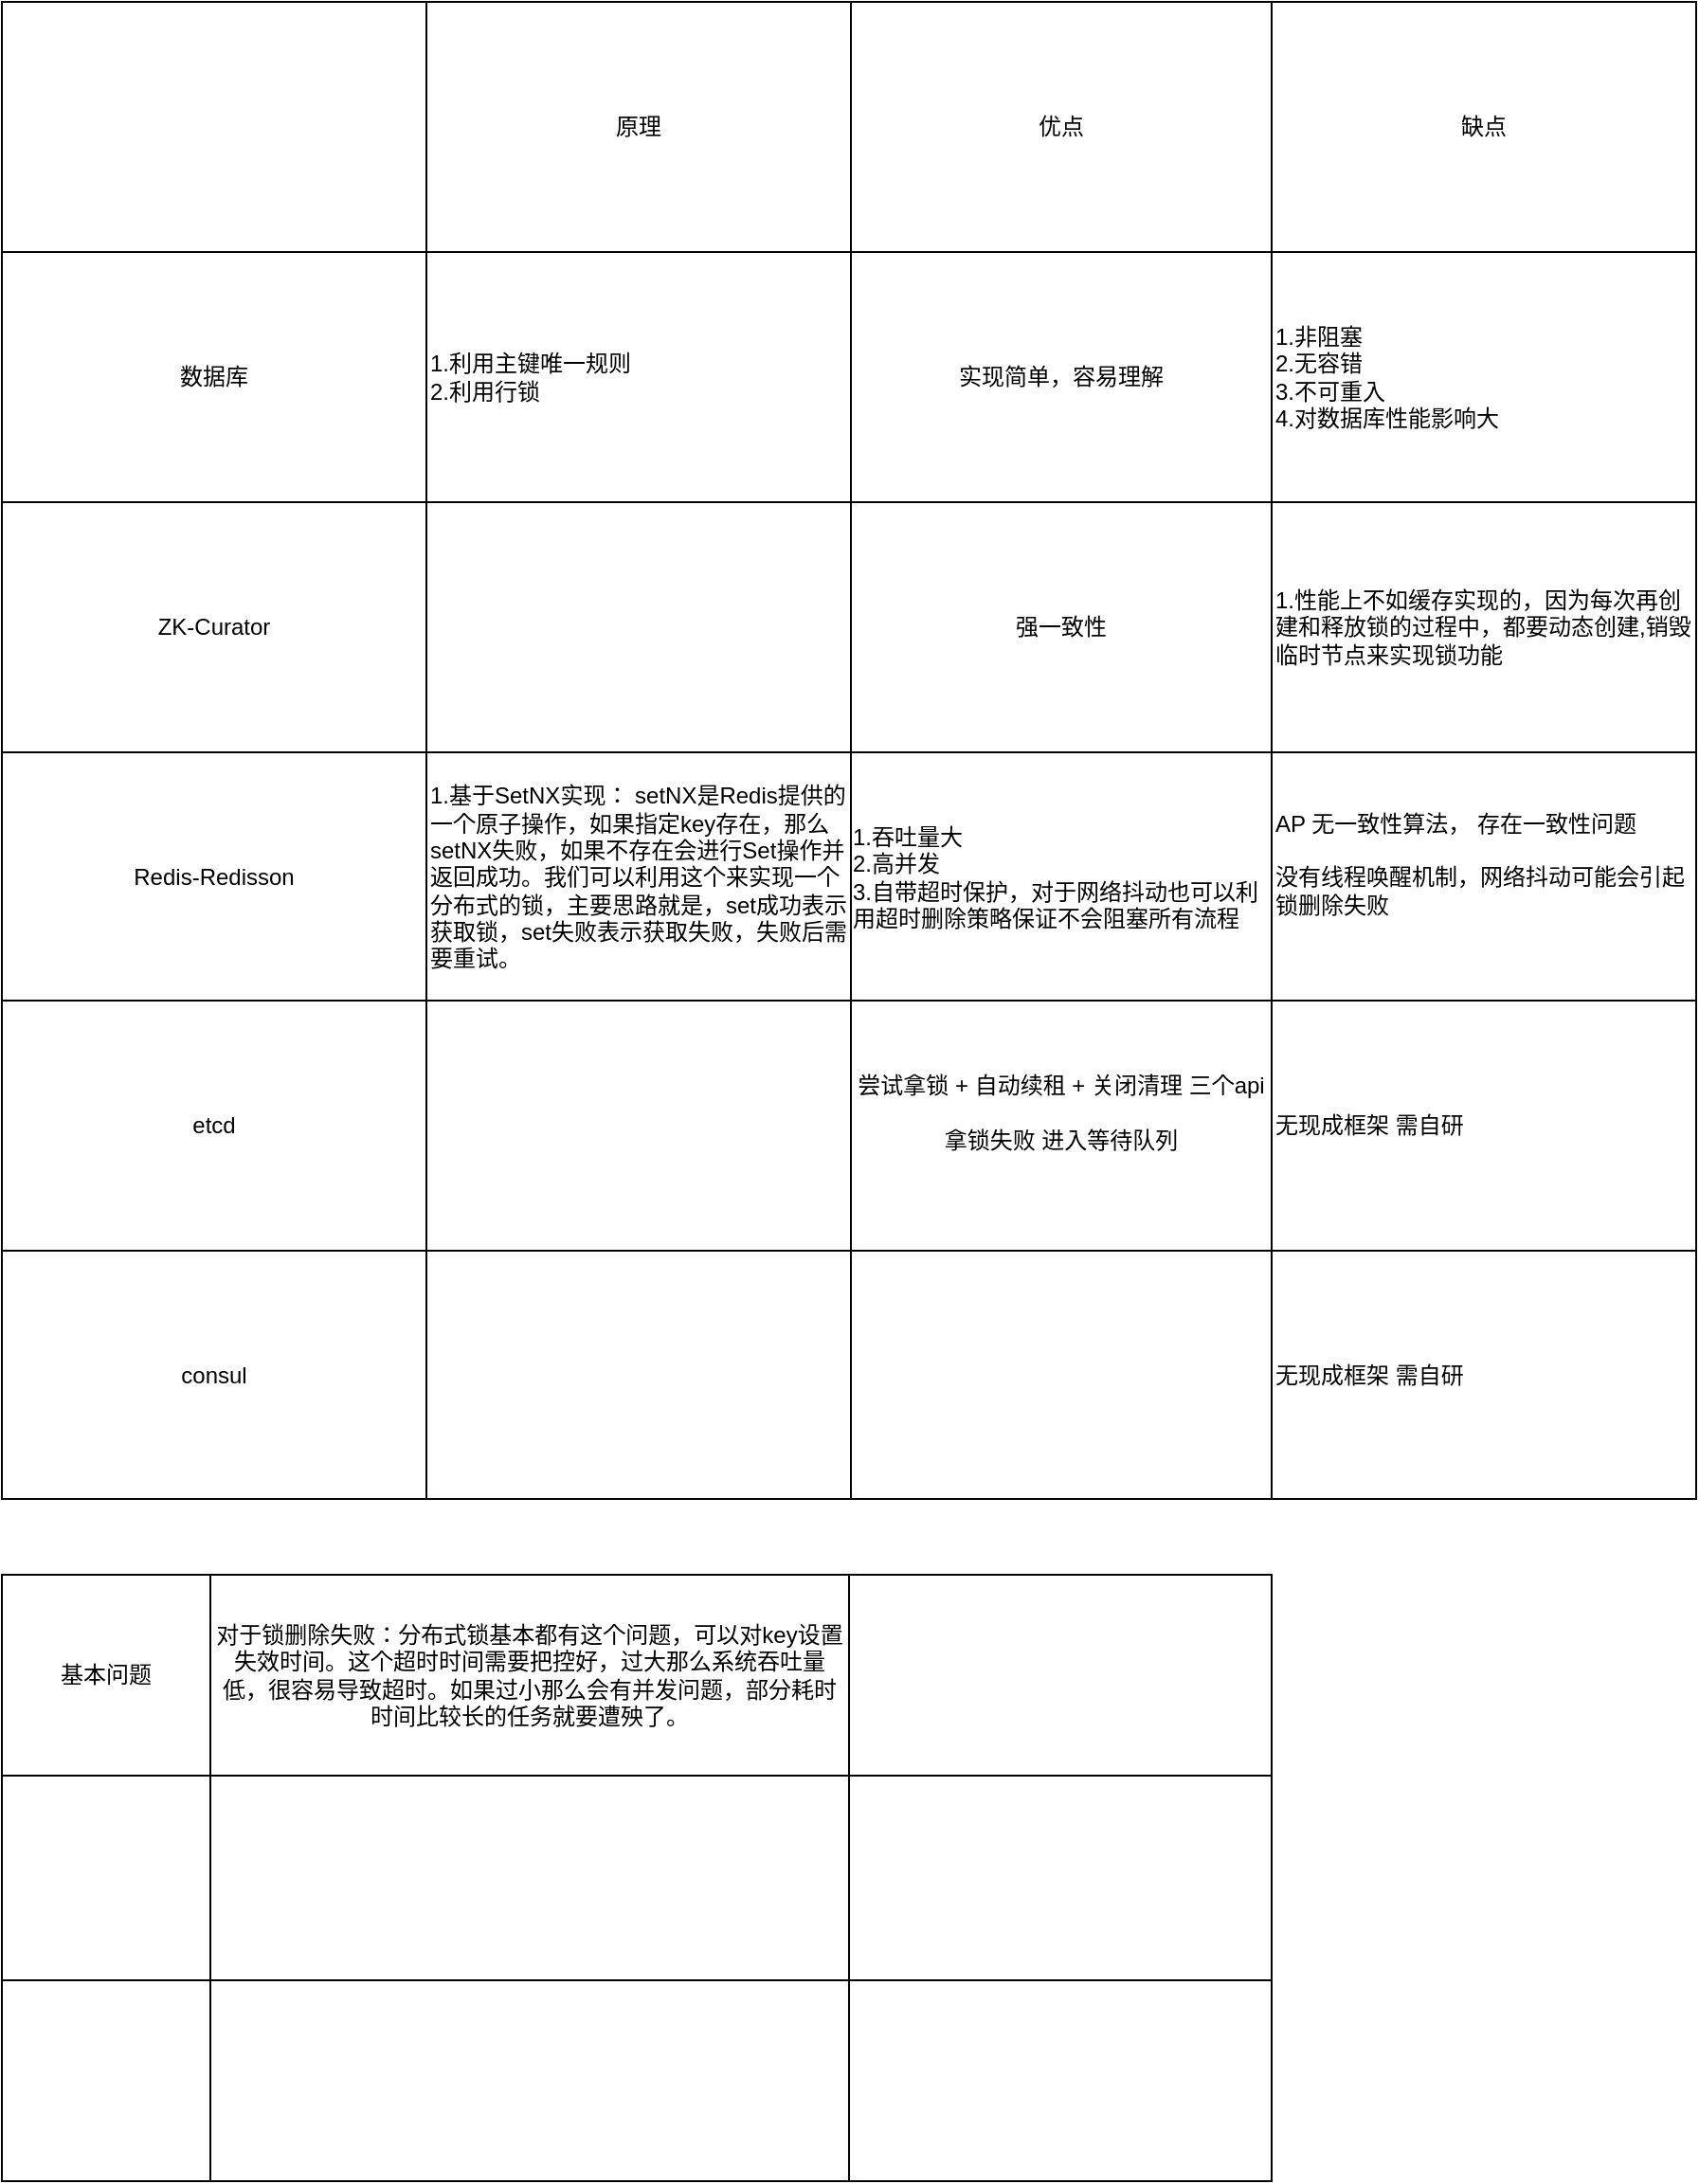 <mxfile version="13.3.9" type="device" pages="6"><diagram id="2sapUihmrrFxIuWPXZXC" name="Main"><mxGraphModel dx="767" dy="465" grid="1" gridSize="10" guides="1" tooltips="1" connect="1" arrows="1" fold="1" page="1" pageScale="1" pageWidth="827" pageHeight="1169" math="0" shadow="0"><root><mxCell id="0"/><mxCell id="1" parent="0"/><mxCell id="EG-Zfkvy1hy_tXoO8RkZ-1" value="" style="shape=table;html=1;whiteSpace=wrap;startSize=0;container=1;collapsible=0;childLayout=tableLayout;" vertex="1" parent="1"><mxGeometry x="10" y="10" width="894" height="790" as="geometry"/></mxCell><mxCell id="7hCXI0mUjRR5fwOpkknB-1" style="shape=partialRectangle;html=1;whiteSpace=wrap;collapsible=0;dropTarget=0;pointerEvents=0;fillColor=none;top=0;left=0;bottom=0;right=0;points=[[0,0.5],[1,0.5]];portConstraint=eastwest;" vertex="1" parent="EG-Zfkvy1hy_tXoO8RkZ-1"><mxGeometry width="894" height="132" as="geometry"/></mxCell><mxCell id="7hCXI0mUjRR5fwOpkknB-2" style="shape=partialRectangle;html=1;whiteSpace=wrap;connectable=0;fillColor=none;top=0;left=0;bottom=0;right=0;overflow=hidden;" vertex="1" parent="7hCXI0mUjRR5fwOpkknB-1"><mxGeometry width="224" height="132" as="geometry"/></mxCell><mxCell id="7hCXI0mUjRR5fwOpkknB-13" value="原理" style="shape=partialRectangle;html=1;whiteSpace=wrap;connectable=0;fillColor=none;top=0;left=0;bottom=0;right=0;overflow=hidden;" vertex="1" parent="7hCXI0mUjRR5fwOpkknB-1"><mxGeometry x="224" width="224" height="132" as="geometry"/></mxCell><mxCell id="7hCXI0mUjRR5fwOpkknB-3" value="优点" style="shape=partialRectangle;html=1;whiteSpace=wrap;connectable=0;fillColor=none;top=0;left=0;bottom=0;right=0;overflow=hidden;" vertex="1" parent="7hCXI0mUjRR5fwOpkknB-1"><mxGeometry x="448" width="222" height="132" as="geometry"/></mxCell><mxCell id="7hCXI0mUjRR5fwOpkknB-4" value="缺点" style="shape=partialRectangle;html=1;whiteSpace=wrap;connectable=0;fillColor=none;top=0;left=0;bottom=0;right=0;overflow=hidden;" vertex="1" parent="7hCXI0mUjRR5fwOpkknB-1"><mxGeometry x="670" width="224" height="132" as="geometry"/></mxCell><mxCell id="EG-Zfkvy1hy_tXoO8RkZ-2" value="" style="shape=partialRectangle;html=1;whiteSpace=wrap;collapsible=0;dropTarget=0;pointerEvents=0;fillColor=none;top=0;left=0;bottom=0;right=0;points=[[0,0.5],[1,0.5]];portConstraint=eastwest;" vertex="1" parent="EG-Zfkvy1hy_tXoO8RkZ-1"><mxGeometry y="132" width="894" height="132" as="geometry"/></mxCell><mxCell id="EG-Zfkvy1hy_tXoO8RkZ-3" value="数据库" style="shape=partialRectangle;html=1;whiteSpace=wrap;connectable=0;fillColor=none;top=0;left=0;bottom=0;right=0;overflow=hidden;" vertex="1" parent="EG-Zfkvy1hy_tXoO8RkZ-2"><mxGeometry width="224" height="132" as="geometry"/></mxCell><mxCell id="7hCXI0mUjRR5fwOpkknB-14" value="1.利用主键唯一规则&lt;br&gt;2.利用行锁" style="shape=partialRectangle;html=1;whiteSpace=wrap;connectable=0;fillColor=none;top=0;left=0;bottom=0;right=0;overflow=hidden;align=left;" vertex="1" parent="EG-Zfkvy1hy_tXoO8RkZ-2"><mxGeometry x="224" width="224" height="132" as="geometry"/></mxCell><mxCell id="EG-Zfkvy1hy_tXoO8RkZ-4" value="实现简单，容易理解&lt;br&gt;" style="shape=partialRectangle;html=1;whiteSpace=wrap;connectable=0;fillColor=none;top=0;left=0;bottom=0;right=0;overflow=hidden;" vertex="1" parent="EG-Zfkvy1hy_tXoO8RkZ-2"><mxGeometry x="448" width="222" height="132" as="geometry"/></mxCell><mxCell id="EG-Zfkvy1hy_tXoO8RkZ-5" value="1.非阻塞&lt;br&gt;2.无容错&lt;br&gt;3.不可重入&lt;br&gt;4.对数据库性能影响大" style="shape=partialRectangle;html=1;whiteSpace=wrap;connectable=0;fillColor=none;top=0;left=0;bottom=0;right=0;overflow=hidden;align=left;" vertex="1" parent="EG-Zfkvy1hy_tXoO8RkZ-2"><mxGeometry x="670" width="224" height="132" as="geometry"/></mxCell><mxCell id="EG-Zfkvy1hy_tXoO8RkZ-6" value="" style="shape=partialRectangle;html=1;whiteSpace=wrap;collapsible=0;dropTarget=0;pointerEvents=0;fillColor=none;top=0;left=0;bottom=0;right=0;points=[[0,0.5],[1,0.5]];portConstraint=eastwest;" vertex="1" parent="EG-Zfkvy1hy_tXoO8RkZ-1"><mxGeometry y="264" width="894" height="132" as="geometry"/></mxCell><mxCell id="EG-Zfkvy1hy_tXoO8RkZ-7" value="ZK-Curator" style="shape=partialRectangle;html=1;whiteSpace=wrap;connectable=0;fillColor=none;top=0;left=0;bottom=0;right=0;overflow=hidden;" vertex="1" parent="EG-Zfkvy1hy_tXoO8RkZ-6"><mxGeometry width="224" height="132" as="geometry"/></mxCell><mxCell id="7hCXI0mUjRR5fwOpkknB-15" style="shape=partialRectangle;html=1;whiteSpace=wrap;connectable=0;fillColor=none;top=0;left=0;bottom=0;right=0;overflow=hidden;" vertex="1" parent="EG-Zfkvy1hy_tXoO8RkZ-6"><mxGeometry x="224" width="224" height="132" as="geometry"/></mxCell><mxCell id="EG-Zfkvy1hy_tXoO8RkZ-8" value="强一致性" style="shape=partialRectangle;html=1;whiteSpace=wrap;connectable=0;fillColor=none;top=0;left=0;bottom=0;right=0;overflow=hidden;" vertex="1" parent="EG-Zfkvy1hy_tXoO8RkZ-6"><mxGeometry x="448" width="222" height="132" as="geometry"/></mxCell><mxCell id="EG-Zfkvy1hy_tXoO8RkZ-9" value="1.性能上不如缓存实现的，因为每次再创建和释放锁的过程中，都要动态创建,销毁临时节点来实现锁功能" style="shape=partialRectangle;html=1;whiteSpace=wrap;connectable=0;fillColor=none;top=0;left=0;bottom=0;right=0;overflow=hidden;align=left;" vertex="1" parent="EG-Zfkvy1hy_tXoO8RkZ-6"><mxGeometry x="670" width="224" height="132" as="geometry"/></mxCell><mxCell id="EG-Zfkvy1hy_tXoO8RkZ-10" value="" style="shape=partialRectangle;html=1;whiteSpace=wrap;collapsible=0;dropTarget=0;pointerEvents=0;fillColor=none;top=0;left=0;bottom=0;right=0;points=[[0,0.5],[1,0.5]];portConstraint=eastwest;" vertex="1" parent="EG-Zfkvy1hy_tXoO8RkZ-1"><mxGeometry y="396" width="894" height="131" as="geometry"/></mxCell><mxCell id="EG-Zfkvy1hy_tXoO8RkZ-11" value="Redis-Redisson" style="shape=partialRectangle;html=1;whiteSpace=wrap;connectable=0;fillColor=none;top=0;left=0;bottom=0;right=0;overflow=hidden;" vertex="1" parent="EG-Zfkvy1hy_tXoO8RkZ-10"><mxGeometry width="224" height="131" as="geometry"/></mxCell><mxCell id="7hCXI0mUjRR5fwOpkknB-16" value="1.基于SetNX实现：&amp;nbsp;setNX是Redis提供的一个原子操作，如果指定key存在，那么setNX失败，如果不存在会进行Set操作并返回成功。我们可以利用这个来实现一个分布式的锁，主要思路就是，set成功表示获取锁，set失败表示获取失败，失败后需要重试。" style="shape=partialRectangle;html=1;whiteSpace=wrap;connectable=0;fillColor=none;top=0;left=0;bottom=0;right=0;overflow=hidden;align=left;" vertex="1" parent="EG-Zfkvy1hy_tXoO8RkZ-10"><mxGeometry x="224" width="224" height="131" as="geometry"/></mxCell><mxCell id="EG-Zfkvy1hy_tXoO8RkZ-12" value="&lt;div style=&quot;text-align: left&quot;&gt;&lt;span&gt;1.吞吐量大&lt;/span&gt;&lt;/div&gt;&lt;div style=&quot;text-align: left&quot;&gt;&lt;span&gt;2.高并发&lt;/span&gt;&lt;/div&gt;&lt;div style=&quot;text-align: left&quot;&gt;&lt;span&gt;3.自带超时保护，对于网络抖动也可以利用超时删除策略保证不会阻塞所有流程&lt;/span&gt;&lt;/div&gt;" style="shape=partialRectangle;html=1;whiteSpace=wrap;connectable=0;fillColor=none;top=0;left=0;bottom=0;right=0;overflow=hidden;" vertex="1" parent="EG-Zfkvy1hy_tXoO8RkZ-10"><mxGeometry x="448" width="222" height="131" as="geometry"/></mxCell><mxCell id="EG-Zfkvy1hy_tXoO8RkZ-13" value="AP 无一致性算法， 存在一致性问题&lt;br&gt;&lt;br&gt;没有线程唤醒机制，网络抖动可能会引起锁删除失败&lt;br&gt;&lt;br&gt;" style="shape=partialRectangle;html=1;whiteSpace=wrap;connectable=0;fillColor=none;top=0;left=0;bottom=0;right=0;overflow=hidden;align=left;" vertex="1" parent="EG-Zfkvy1hy_tXoO8RkZ-10"><mxGeometry x="670" width="224" height="131" as="geometry"/></mxCell><mxCell id="7hCXI0mUjRR5fwOpkknB-9" style="shape=partialRectangle;html=1;whiteSpace=wrap;collapsible=0;dropTarget=0;pointerEvents=0;fillColor=none;top=0;left=0;bottom=0;right=0;points=[[0,0.5],[1,0.5]];portConstraint=eastwest;" vertex="1" parent="EG-Zfkvy1hy_tXoO8RkZ-1"><mxGeometry y="527" width="894" height="132" as="geometry"/></mxCell><mxCell id="7hCXI0mUjRR5fwOpkknB-10" value="etcd" style="shape=partialRectangle;html=1;whiteSpace=wrap;connectable=0;fillColor=none;top=0;left=0;bottom=0;right=0;overflow=hidden;" vertex="1" parent="7hCXI0mUjRR5fwOpkknB-9"><mxGeometry width="224" height="132" as="geometry"/></mxCell><mxCell id="7hCXI0mUjRR5fwOpkknB-17" style="shape=partialRectangle;html=1;whiteSpace=wrap;connectable=0;fillColor=none;top=0;left=0;bottom=0;right=0;overflow=hidden;" vertex="1" parent="7hCXI0mUjRR5fwOpkknB-9"><mxGeometry x="224" width="224" height="132" as="geometry"/></mxCell><mxCell id="7hCXI0mUjRR5fwOpkknB-11" value="&lt;div&gt;尝试拿锁 + 自动续租 + 关闭清理 三个api&lt;/div&gt;&lt;div&gt;&lt;br&gt;&lt;/div&gt;&lt;div&gt;拿锁失败 进入等待队列&lt;/div&gt;&lt;div&gt;&lt;br&gt;&lt;/div&gt;" style="shape=partialRectangle;html=1;whiteSpace=wrap;connectable=0;fillColor=none;top=0;left=0;bottom=0;right=0;overflow=hidden;" vertex="1" parent="7hCXI0mUjRR5fwOpkknB-9"><mxGeometry x="448" width="222" height="132" as="geometry"/></mxCell><mxCell id="7hCXI0mUjRR5fwOpkknB-12" value="无现成框架 需自研" style="shape=partialRectangle;html=1;whiteSpace=wrap;connectable=0;fillColor=none;top=0;left=0;bottom=0;right=0;overflow=hidden;align=left;" vertex="1" parent="7hCXI0mUjRR5fwOpkknB-9"><mxGeometry x="670" width="224" height="132" as="geometry"/></mxCell><mxCell id="7hCXI0mUjRR5fwOpkknB-5" style="shape=partialRectangle;html=1;whiteSpace=wrap;collapsible=0;dropTarget=0;pointerEvents=0;fillColor=none;top=0;left=0;bottom=0;right=0;points=[[0,0.5],[1,0.5]];portConstraint=eastwest;" vertex="1" parent="EG-Zfkvy1hy_tXoO8RkZ-1"><mxGeometry y="659" width="894" height="131" as="geometry"/></mxCell><mxCell id="7hCXI0mUjRR5fwOpkknB-6" value="consul" style="shape=partialRectangle;html=1;whiteSpace=wrap;connectable=0;fillColor=none;top=0;left=0;bottom=0;right=0;overflow=hidden;" vertex="1" parent="7hCXI0mUjRR5fwOpkknB-5"><mxGeometry width="224" height="131" as="geometry"/></mxCell><mxCell id="7hCXI0mUjRR5fwOpkknB-18" style="shape=partialRectangle;html=1;whiteSpace=wrap;connectable=0;fillColor=none;top=0;left=0;bottom=0;right=0;overflow=hidden;" vertex="1" parent="7hCXI0mUjRR5fwOpkknB-5"><mxGeometry x="224" width="224" height="131" as="geometry"/></mxCell><mxCell id="7hCXI0mUjRR5fwOpkknB-7" style="shape=partialRectangle;html=1;whiteSpace=wrap;connectable=0;fillColor=none;top=0;left=0;bottom=0;right=0;overflow=hidden;" vertex="1" parent="7hCXI0mUjRR5fwOpkknB-5"><mxGeometry x="448" width="222" height="131" as="geometry"/></mxCell><mxCell id="7hCXI0mUjRR5fwOpkknB-8" value="&lt;span&gt;无现成框架 需自研&lt;/span&gt;" style="shape=partialRectangle;html=1;whiteSpace=wrap;connectable=0;fillColor=none;top=0;left=0;bottom=0;right=0;overflow=hidden;align=left;" vertex="1" parent="7hCXI0mUjRR5fwOpkknB-5"><mxGeometry x="670" width="224" height="131" as="geometry"/></mxCell><mxCell id="7hCXI0mUjRR5fwOpkknB-19" value="" style="shape=table;html=1;whiteSpace=wrap;startSize=0;container=1;collapsible=0;childLayout=tableLayout;" vertex="1" parent="1"><mxGeometry x="10" y="840" width="670" height="320" as="geometry"/></mxCell><mxCell id="7hCXI0mUjRR5fwOpkknB-20" value="" style="shape=partialRectangle;html=1;whiteSpace=wrap;collapsible=0;dropTarget=0;pointerEvents=0;fillColor=none;top=0;left=0;bottom=0;right=0;points=[[0,0.5],[1,0.5]];portConstraint=eastwest;" vertex="1" parent="7hCXI0mUjRR5fwOpkknB-19"><mxGeometry width="670" height="106" as="geometry"/></mxCell><mxCell id="7hCXI0mUjRR5fwOpkknB-21" value="基本问题" style="shape=partialRectangle;html=1;whiteSpace=wrap;connectable=0;fillColor=none;top=0;left=0;bottom=0;right=0;overflow=hidden;" vertex="1" parent="7hCXI0mUjRR5fwOpkknB-20"><mxGeometry width="110" height="106" as="geometry"/></mxCell><mxCell id="7hCXI0mUjRR5fwOpkknB-22" value="对于锁删除失败：分布式锁基本都有这个问题，可以对key设置失效时间。这个超时时间需要把控好，过大那么系统吞吐量低，很容易导致超时。如果过小那么会有并发问题，部分耗时时间比较长的任务就要遭殃了。" style="shape=partialRectangle;html=1;whiteSpace=wrap;connectable=0;fillColor=none;top=0;left=0;bottom=0;right=0;overflow=hidden;" vertex="1" parent="7hCXI0mUjRR5fwOpkknB-20"><mxGeometry x="110" width="337" height="106" as="geometry"/></mxCell><mxCell id="7hCXI0mUjRR5fwOpkknB-23" value="" style="shape=partialRectangle;html=1;whiteSpace=wrap;connectable=0;fillColor=none;top=0;left=0;bottom=0;right=0;overflow=hidden;" vertex="1" parent="7hCXI0mUjRR5fwOpkknB-20"><mxGeometry x="447" width="223" height="106" as="geometry"/></mxCell><mxCell id="7hCXI0mUjRR5fwOpkknB-24" value="" style="shape=partialRectangle;html=1;whiteSpace=wrap;collapsible=0;dropTarget=0;pointerEvents=0;fillColor=none;top=0;left=0;bottom=0;right=0;points=[[0,0.5],[1,0.5]];portConstraint=eastwest;" vertex="1" parent="7hCXI0mUjRR5fwOpkknB-19"><mxGeometry y="106" width="670" height="108" as="geometry"/></mxCell><mxCell id="7hCXI0mUjRR5fwOpkknB-25" value="" style="shape=partialRectangle;html=1;whiteSpace=wrap;connectable=0;fillColor=none;top=0;left=0;bottom=0;right=0;overflow=hidden;" vertex="1" parent="7hCXI0mUjRR5fwOpkknB-24"><mxGeometry width="110" height="108" as="geometry"/></mxCell><mxCell id="7hCXI0mUjRR5fwOpkknB-26" value="" style="shape=partialRectangle;html=1;whiteSpace=wrap;connectable=0;fillColor=none;top=0;left=0;bottom=0;right=0;overflow=hidden;" vertex="1" parent="7hCXI0mUjRR5fwOpkknB-24"><mxGeometry x="110" width="337" height="108" as="geometry"/></mxCell><mxCell id="7hCXI0mUjRR5fwOpkknB-27" value="" style="shape=partialRectangle;html=1;whiteSpace=wrap;connectable=0;fillColor=none;top=0;left=0;bottom=0;right=0;overflow=hidden;" vertex="1" parent="7hCXI0mUjRR5fwOpkknB-24"><mxGeometry x="447" width="223" height="108" as="geometry"/></mxCell><mxCell id="7hCXI0mUjRR5fwOpkknB-28" value="" style="shape=partialRectangle;html=1;whiteSpace=wrap;collapsible=0;dropTarget=0;pointerEvents=0;fillColor=none;top=0;left=0;bottom=0;right=0;points=[[0,0.5],[1,0.5]];portConstraint=eastwest;" vertex="1" parent="7hCXI0mUjRR5fwOpkknB-19"><mxGeometry y="214" width="670" height="106" as="geometry"/></mxCell><mxCell id="7hCXI0mUjRR5fwOpkknB-29" value="" style="shape=partialRectangle;html=1;whiteSpace=wrap;connectable=0;fillColor=none;top=0;left=0;bottom=0;right=0;overflow=hidden;" vertex="1" parent="7hCXI0mUjRR5fwOpkknB-28"><mxGeometry width="110" height="106" as="geometry"/></mxCell><mxCell id="7hCXI0mUjRR5fwOpkknB-30" value="" style="shape=partialRectangle;html=1;whiteSpace=wrap;connectable=0;fillColor=none;top=0;left=0;bottom=0;right=0;overflow=hidden;" vertex="1" parent="7hCXI0mUjRR5fwOpkknB-28"><mxGeometry x="110" width="337" height="106" as="geometry"/></mxCell><mxCell id="7hCXI0mUjRR5fwOpkknB-31" value="" style="shape=partialRectangle;html=1;whiteSpace=wrap;connectable=0;fillColor=none;top=0;left=0;bottom=0;right=0;overflow=hidden;" vertex="1" parent="7hCXI0mUjRR5fwOpkknB-28"><mxGeometry x="447" width="223" height="106" as="geometry"/></mxCell></root></mxGraphModel></diagram><diagram id="DAmjyyVPTUL0T6BzKS_8" name="数据库-唯一索引"><mxGraphModel dx="767" dy="465" grid="1" gridSize="10" guides="1" tooltips="1" connect="1" arrows="1" fold="1" page="1" pageScale="1" pageWidth="827" pageHeight="1169" math="0" shadow="0"><root><mxCell id="JBeVbGtBRNHeULAoN06l-0"/><mxCell id="JBeVbGtBRNHeULAoN06l-1" parent="JBeVbGtBRNHeULAoN06l-0"/></root></mxGraphModel></diagram><diagram id="BVB5fHYl4Q4JGgIHqrAi" name="ZK-Curator"><mxGraphModel dx="767" dy="465" grid="1" gridSize="10" guides="1" tooltips="1" connect="1" arrows="1" fold="1" page="1" pageScale="1" pageWidth="827" pageHeight="1169" math="0" shadow="0"><root><mxCell id="v48M-rbstX-M9nS9iaFh-0"/><mxCell id="v48M-rbstX-M9nS9iaFh-1" parent="v48M-rbstX-M9nS9iaFh-0"/><mxCell id="blxCe8-eZ5w2QX_nCGu4-17" value="" style="rounded=0;whiteSpace=wrap;html=1;strokeColor=#000000;fillColor=#ffffff;" vertex="1" parent="v48M-rbstX-M9nS9iaFh-1"><mxGeometry x="10" y="260" width="350" height="300" as="geometry"/></mxCell><mxCell id="blxCe8-eZ5w2QX_nCGu4-0" value="&lt;h1&gt;设计思路&lt;/h1&gt;&lt;p&gt;1. 客户端调用createNode方法在locker下创建临时顺序节点.&lt;/p&gt;&lt;p&gt;2. 然后调用getChildren(“lockpath”)来获取lockpath下面的所有子节点，注意此时不用设置任何Watcher。&lt;/p&gt;&lt;p&gt;3. 客户端获取到所有的子节点path之后，如果发现自己在之前创建的子节点序号最小，那么就认为该客户端获取到了锁。如果发现自己创建的节点并非lockpath所有子节点中最小的，说明自己还没有获取到锁，此时客户端需要找到比自己小的那个节点，然后对其调用exist()方法，同时对其注册事件监听器。&lt;/p&gt;&lt;p&gt;4. 当这个被关注的节点删除，则客户端的Watcher会收到相应通知，此时再次判断自己创建的节点是否是lockpath子节点中序号最小的，如果是则获取到了锁，如果不是则重复以上步骤继续获取到比自己小的一个节点并注册监听。&lt;/p&gt;&lt;p&gt;5. 释放锁的时候删除该临时节点。&lt;/p&gt;" style="text;html=1;spacing=5;spacingTop=-20;whiteSpace=wrap;overflow=hidden;rounded=0;fillColor=#ffffff;strokeColor=#000000;" vertex="1" parent="v48M-rbstX-M9nS9iaFh-1"><mxGeometry x="10" y="10" width="670" height="230" as="geometry"/></mxCell><mxCell id="blxCe8-eZ5w2QX_nCGu4-9" style="edgeStyle=orthogonalEdgeStyle;rounded=0;orthogonalLoop=1;jettySize=auto;html=1;exitX=0.5;exitY=1;exitDx=0;exitDy=0;entryX=0;entryY=0.5;entryDx=0;entryDy=0;" edge="1" parent="v48M-rbstX-M9nS9iaFh-1" source="blxCe8-eZ5w2QX_nCGu4-1" target="blxCe8-eZ5w2QX_nCGu4-2"><mxGeometry relative="1" as="geometry"><Array as="points"><mxPoint x="70" y="340"/></Array></mxGeometry></mxCell><mxCell id="blxCe8-eZ5w2QX_nCGu4-1" value="ZooKeeper" style="rounded=0;whiteSpace=wrap;html=1;strokeColor=#000000;fillColor=#ffffff;" vertex="1" parent="v48M-rbstX-M9nS9iaFh-1"><mxGeometry x="20" y="270" width="100" height="60" as="geometry"/></mxCell><mxCell id="blxCe8-eZ5w2QX_nCGu4-10" style="edgeStyle=orthogonalEdgeStyle;rounded=0;orthogonalLoop=1;jettySize=auto;html=1;exitX=0.5;exitY=1;exitDx=0;exitDy=0;entryX=0;entryY=0.5;entryDx=0;entryDy=0;" edge="1" parent="v48M-rbstX-M9nS9iaFh-1" source="blxCe8-eZ5w2QX_nCGu4-2" target="blxCe8-eZ5w2QX_nCGu4-3"><mxGeometry relative="1" as="geometry"/></mxCell><mxCell id="blxCe8-eZ5w2QX_nCGu4-11" style="edgeStyle=orthogonalEdgeStyle;rounded=0;orthogonalLoop=1;jettySize=auto;html=1;exitX=0.5;exitY=1;exitDx=0;exitDy=0;entryX=0;entryY=0.5;entryDx=0;entryDy=0;" edge="1" parent="v48M-rbstX-M9nS9iaFh-1" source="blxCe8-eZ5w2QX_nCGu4-2" target="blxCe8-eZ5w2QX_nCGu4-4"><mxGeometry relative="1" as="geometry"/></mxCell><mxCell id="blxCe8-eZ5w2QX_nCGu4-12" style="edgeStyle=orthogonalEdgeStyle;rounded=0;orthogonalLoop=1;jettySize=auto;html=1;exitX=0.5;exitY=1;exitDx=0;exitDy=0;entryX=0;entryY=0.5;entryDx=0;entryDy=0;" edge="1" parent="v48M-rbstX-M9nS9iaFh-1" source="blxCe8-eZ5w2QX_nCGu4-2" target="blxCe8-eZ5w2QX_nCGu4-5"><mxGeometry relative="1" as="geometry"/></mxCell><mxCell id="blxCe8-eZ5w2QX_nCGu4-2" value="Lock" style="rounded=0;whiteSpace=wrap;html=1;strokeColor=#000000;fillColor=#ffffff;dashed=1;" vertex="1" parent="v48M-rbstX-M9nS9iaFh-1"><mxGeometry x="160" y="320" width="80" height="40" as="geometry"/></mxCell><mxCell id="blxCe8-eZ5w2QX_nCGu4-3" value="Node1" style="rounded=0;whiteSpace=wrap;html=1;strokeColor=#000000;fillColor=#ffffff;" vertex="1" parent="v48M-rbstX-M9nS9iaFh-1"><mxGeometry x="260" y="380" width="80" height="40" as="geometry"/></mxCell><mxCell id="blxCe8-eZ5w2QX_nCGu4-4" value="Node2" style="rounded=0;whiteSpace=wrap;html=1;strokeColor=#000000;fillColor=#ffffff;" vertex="1" parent="v48M-rbstX-M9nS9iaFh-1"><mxGeometry x="260" y="440" width="80" height="40" as="geometry"/></mxCell><mxCell id="blxCe8-eZ5w2QX_nCGu4-5" value="Node3" style="rounded=0;whiteSpace=wrap;html=1;strokeColor=#000000;fillColor=#ffffff;" vertex="1" parent="v48M-rbstX-M9nS9iaFh-1"><mxGeometry x="260" y="500" width="80" height="40" as="geometry"/></mxCell><mxCell id="blxCe8-eZ5w2QX_nCGu4-13" style="edgeStyle=orthogonalEdgeStyle;rounded=0;orthogonalLoop=1;jettySize=auto;html=1;exitX=0;exitY=0.5;exitDx=0;exitDy=0;entryX=1;entryY=0.5;entryDx=0;entryDy=0;" edge="1" parent="v48M-rbstX-M9nS9iaFh-1" source="blxCe8-eZ5w2QX_nCGu4-6" target="blxCe8-eZ5w2QX_nCGu4-2"><mxGeometry relative="1" as="geometry"/></mxCell><mxCell id="blxCe8-eZ5w2QX_nCGu4-18" value="&lt;b style=&quot;color: rgb(0 , 204 , 0) ; font-size: 18px&quot;&gt;创建节点&lt;/b&gt;" style="edgeLabel;html=1;align=center;verticalAlign=middle;resizable=0;points=[];" vertex="1" connectable="0" parent="blxCe8-eZ5w2QX_nCGu4-13"><mxGeometry x="-0.233" y="-1" relative="1" as="geometry"><mxPoint as="offset"/></mxGeometry></mxCell><mxCell id="blxCe8-eZ5w2QX_nCGu4-6" value="Client1" style="rounded=0;whiteSpace=wrap;html=1;strokeColor=#000000;fillColor=#ffffff;" vertex="1" parent="v48M-rbstX-M9nS9iaFh-1"><mxGeometry x="480" y="320" width="80" height="40" as="geometry"/></mxCell><mxCell id="blxCe8-eZ5w2QX_nCGu4-14" style="rounded=0;orthogonalLoop=1;jettySize=auto;html=1;exitX=0.5;exitY=0;exitDx=0;exitDy=0;entryX=0.5;entryY=1;entryDx=0;entryDy=0;" edge="1" parent="v48M-rbstX-M9nS9iaFh-1" source="blxCe8-eZ5w2QX_nCGu4-7" target="blxCe8-eZ5w2QX_nCGu4-6"><mxGeometry relative="1" as="geometry"><mxPoint x="240" y="340" as="targetPoint"/></mxGeometry></mxCell><mxCell id="blxCe8-eZ5w2QX_nCGu4-19" value="Watch" style="edgeLabel;html=1;align=center;verticalAlign=middle;resizable=0;points=[];" vertex="1" connectable="0" parent="blxCe8-eZ5w2QX_nCGu4-14"><mxGeometry x="-0.2" y="-2" relative="1" as="geometry"><mxPoint as="offset"/></mxGeometry></mxCell><mxCell id="blxCe8-eZ5w2QX_nCGu4-7" value="Client2" style="rounded=0;whiteSpace=wrap;html=1;strokeColor=#000000;fillColor=#ffffff;" vertex="1" parent="v48M-rbstX-M9nS9iaFh-1"><mxGeometry x="480" y="400" width="80" height="40" as="geometry"/></mxCell><mxCell id="blxCe8-eZ5w2QX_nCGu4-15" style="rounded=0;orthogonalLoop=1;jettySize=auto;html=1;exitX=0.5;exitY=0;exitDx=0;exitDy=0;entryX=0.5;entryY=1;entryDx=0;entryDy=0;" edge="1" parent="v48M-rbstX-M9nS9iaFh-1" source="blxCe8-eZ5w2QX_nCGu4-8" target="blxCe8-eZ5w2QX_nCGu4-7"><mxGeometry relative="1" as="geometry"><mxPoint x="520" y="370" as="targetPoint"/></mxGeometry></mxCell><mxCell id="blxCe8-eZ5w2QX_nCGu4-20" value="Watch" style="edgeLabel;html=1;align=center;verticalAlign=middle;resizable=0;points=[];" vertex="1" connectable="0" parent="blxCe8-eZ5w2QX_nCGu4-15"><mxGeometry x="-0.05" relative="1" as="geometry"><mxPoint as="offset"/></mxGeometry></mxCell><mxCell id="blxCe8-eZ5w2QX_nCGu4-8" value="Client3" style="rounded=0;whiteSpace=wrap;html=1;strokeColor=#000000;fillColor=#ffffff;" vertex="1" parent="v48M-rbstX-M9nS9iaFh-1"><mxGeometry x="480" y="480" width="80" height="40" as="geometry"/></mxCell></root></mxGraphModel></diagram><diagram id="rFU77yOKbXaEFSgA4v5V" name="Redis-Redisson"><mxGraphModel dx="767" dy="465" grid="1" gridSize="10" guides="1" tooltips="1" connect="1" arrows="1" fold="1" page="1" pageScale="1" pageWidth="827" pageHeight="1169" math="0" shadow="0"><root><mxCell id="waWErmtXAN_j88VwkvEe-0"/><mxCell id="waWErmtXAN_j88VwkvEe-1" parent="waWErmtXAN_j88VwkvEe-0"/></root></mxGraphModel></diagram><diagram id="0H2NK6BT63PgCKHIiv9k" name="ETCD"><mxGraphModel dx="767" dy="465" grid="1" gridSize="10" guides="1" tooltips="1" connect="1" arrows="1" fold="1" page="1" pageScale="1" pageWidth="827" pageHeight="1169" math="0" shadow="0"><root><mxCell id="S4KTgLQ8A78jMP-wDQyk-0"/><mxCell id="S4KTgLQ8A78jMP-wDQyk-1" parent="S4KTgLQ8A78jMP-wDQyk-0"/></root></mxGraphModel></diagram><diagram id="QWAUFBjqWLQvIk8tac0J" name="consul"><mxGraphModel dx="767" dy="465" grid="1" gridSize="10" guides="1" tooltips="1" connect="1" arrows="1" fold="1" page="1" pageScale="1" pageWidth="827" pageHeight="1169" math="0" shadow="0"><root><mxCell id="LcNHLDbIEzVUnQebF5xD-0"/><mxCell id="LcNHLDbIEzVUnQebF5xD-1" parent="LcNHLDbIEzVUnQebF5xD-0"/></root></mxGraphModel></diagram></mxfile>